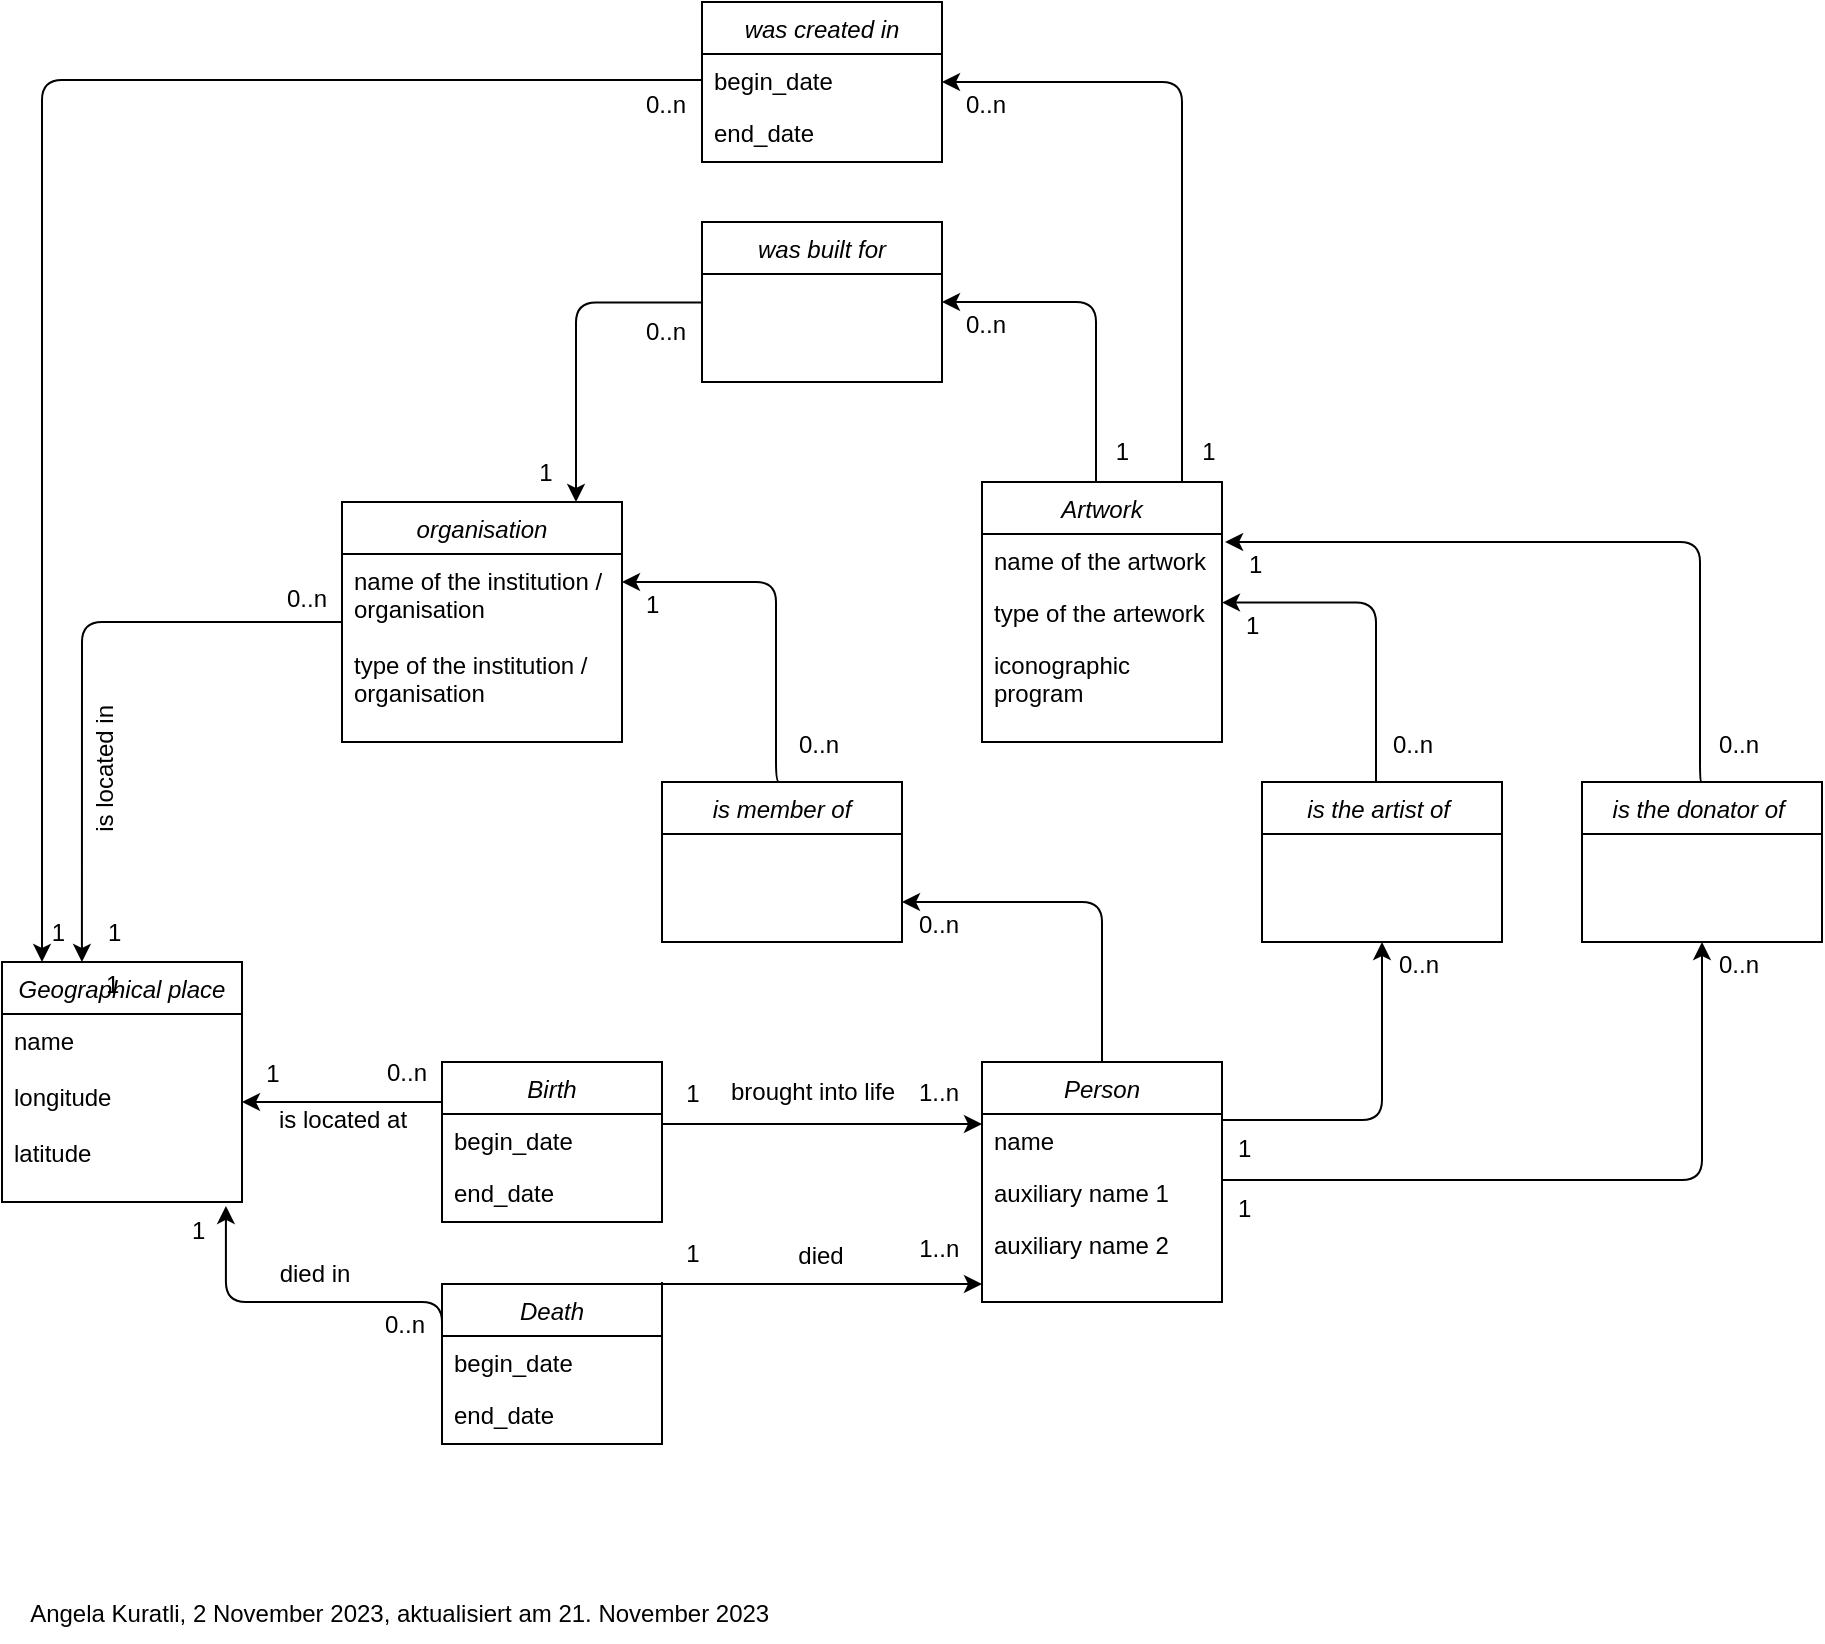 <mxfile>
    <diagram id="C5RBs43oDa-KdzZeNtuy" name="Page-1">
        <mxGraphModel dx="954" dy="763" grid="1" gridSize="10" guides="1" tooltips="1" connect="1" arrows="1" fold="1" page="1" pageScale="1" pageWidth="1654" pageHeight="1169" math="0" shadow="0">
            <root>
                <mxCell id="WIyWlLk6GJQsqaUBKTNV-0"/>
                <mxCell id="WIyWlLk6GJQsqaUBKTNV-1" parent="WIyWlLk6GJQsqaUBKTNV-0"/>
                <mxCell id="Bw8D9-mf-STMI-rw64IU-5" value="" style="endArrow=classic;shadow=0;strokeWidth=1;rounded=0;endFill=1;edgeStyle=elbowEdgeStyle;elbow=vertical;" parent="WIyWlLk6GJQsqaUBKTNV-1" edge="1">
                    <mxGeometry x="0.5" y="41" relative="1" as="geometry">
                        <mxPoint x="570" y="690" as="sourcePoint"/>
                        <mxPoint x="730" y="691" as="targetPoint"/>
                        <mxPoint x="-40" y="32" as="offset"/>
                        <Array as="points">
                            <mxPoint x="630" y="691"/>
                        </Array>
                    </mxGeometry>
                </mxCell>
                <mxCell id="Bw8D9-mf-STMI-rw64IU-6" value="1" style="resizable=0;align=left;verticalAlign=bottom;labelBackgroundColor=none;fontSize=12;" parent="Bw8D9-mf-STMI-rw64IU-5" connectable="0" vertex="1">
                    <mxGeometry x="-1" relative="1" as="geometry">
                        <mxPoint x="10.14" y="-5.33" as="offset"/>
                    </mxGeometry>
                </mxCell>
                <mxCell id="Bw8D9-mf-STMI-rw64IU-7" value="1..n" style="resizable=0;align=right;verticalAlign=bottom;labelBackgroundColor=none;fontSize=12;" parent="Bw8D9-mf-STMI-rw64IU-5" connectable="0" vertex="1">
                    <mxGeometry x="1" relative="1" as="geometry">
                        <mxPoint x="-9.86" y="-8.86" as="offset"/>
                    </mxGeometry>
                </mxCell>
                <mxCell id="Bw8D9-mf-STMI-rw64IU-8" value="died" style="text;html=1;resizable=0;points=[];;align=center;verticalAlign=middle;labelBackgroundColor=none;rounded=0;shadow=0;strokeWidth=1;fontSize=12;" parent="Bw8D9-mf-STMI-rw64IU-5" vertex="1" connectable="0">
                    <mxGeometry x="0.5" y="49" relative="1" as="geometry">
                        <mxPoint x="-41" y="35" as="offset"/>
                    </mxGeometry>
                </mxCell>
                <mxCell id="zkfFHV4jXpPFQw0GAbJ--0" value="Person" style="swimlane;fontStyle=2;align=center;verticalAlign=top;childLayout=stackLayout;horizontal=1;startSize=26;horizontalStack=0;resizeParent=1;resizeLast=0;collapsible=1;marginBottom=0;rounded=0;shadow=0;strokeWidth=1;" parent="WIyWlLk6GJQsqaUBKTNV-1" vertex="1">
                    <mxGeometry x="730" y="580" width="120" height="120" as="geometry">
                        <mxRectangle x="230" y="140" width="160" height="26" as="alternateBounds"/>
                    </mxGeometry>
                </mxCell>
                <mxCell id="zkfFHV4jXpPFQw0GAbJ--1" value="name" style="text;align=left;verticalAlign=top;spacingLeft=4;spacingRight=4;overflow=hidden;rotatable=0;points=[[0,0.5],[1,0.5]];portConstraint=eastwest;" parent="zkfFHV4jXpPFQw0GAbJ--0" vertex="1">
                    <mxGeometry y="26" width="120" height="26" as="geometry"/>
                </mxCell>
                <mxCell id="zkfFHV4jXpPFQw0GAbJ--2" value="auxiliary name 1" style="text;align=left;verticalAlign=top;spacingLeft=4;spacingRight=4;overflow=hidden;rotatable=0;points=[[0,0.5],[1,0.5]];portConstraint=eastwest;rounded=0;shadow=0;html=0;" parent="zkfFHV4jXpPFQw0GAbJ--0" vertex="1">
                    <mxGeometry y="52" width="120" height="26" as="geometry"/>
                </mxCell>
                <mxCell id="zkfFHV4jXpPFQw0GAbJ--3" value="auxiliary name 2" style="text;align=left;verticalAlign=top;spacingLeft=4;spacingRight=4;overflow=hidden;rotatable=0;points=[[0,0.5],[1,0.5]];portConstraint=eastwest;rounded=0;shadow=0;html=0;" parent="zkfFHV4jXpPFQw0GAbJ--0" vertex="1">
                    <mxGeometry y="78" width="120" height="26" as="geometry"/>
                </mxCell>
                <mxCell id="Bw8D9-mf-STMI-rw64IU-0" value="Birth" style="swimlane;fontStyle=2;align=center;verticalAlign=top;childLayout=stackLayout;horizontal=1;startSize=26;horizontalStack=0;resizeParent=1;resizeLast=0;collapsible=1;marginBottom=0;rounded=0;shadow=0;strokeWidth=1;" parent="WIyWlLk6GJQsqaUBKTNV-1" vertex="1">
                    <mxGeometry x="460" y="580" width="110" height="80" as="geometry">
                        <mxRectangle x="230" y="140" width="160" height="26" as="alternateBounds"/>
                    </mxGeometry>
                </mxCell>
                <mxCell id="Bw8D9-mf-STMI-rw64IU-1" value="begin_date" style="text;align=left;verticalAlign=top;spacingLeft=4;spacingRight=4;overflow=hidden;rotatable=0;points=[[0,0.5],[1,0.5]];portConstraint=eastwest;" parent="Bw8D9-mf-STMI-rw64IU-0" vertex="1">
                    <mxGeometry y="26" width="110" height="26" as="geometry"/>
                </mxCell>
                <mxCell id="Bw8D9-mf-STMI-rw64IU-2" value="end_date" style="text;align=left;verticalAlign=top;spacingLeft=4;spacingRight=4;overflow=hidden;rotatable=0;points=[[0,0.5],[1,0.5]];portConstraint=eastwest;rounded=0;shadow=0;html=0;" parent="Bw8D9-mf-STMI-rw64IU-0" vertex="1">
                    <mxGeometry y="52" width="110" height="26" as="geometry"/>
                </mxCell>
                <mxCell id="Bw8D9-mf-STMI-rw64IU-53" style="edgeStyle=elbowEdgeStyle;rounded=0;orthogonalLoop=1;jettySize=auto;elbow=vertical;html=1;exitX=0;exitY=0.5;exitDx=0;exitDy=0;" parent="Bw8D9-mf-STMI-rw64IU-0" source="Bw8D9-mf-STMI-rw64IU-2" target="Bw8D9-mf-STMI-rw64IU-2" edge="1">
                    <mxGeometry relative="1" as="geometry"/>
                </mxCell>
                <mxCell id="Bw8D9-mf-STMI-rw64IU-9" value="Artwork" style="swimlane;fontStyle=2;align=center;verticalAlign=top;childLayout=stackLayout;horizontal=1;startSize=26;horizontalStack=0;resizeParent=1;resizeLast=0;collapsible=1;marginBottom=0;rounded=0;shadow=0;strokeWidth=1;" parent="WIyWlLk6GJQsqaUBKTNV-1" vertex="1">
                    <mxGeometry x="730" y="290" width="120" height="130" as="geometry">
                        <mxRectangle x="230" y="140" width="160" height="26" as="alternateBounds"/>
                    </mxGeometry>
                </mxCell>
                <mxCell id="Bw8D9-mf-STMI-rw64IU-10" value="name of the artwork" style="text;align=left;verticalAlign=top;spacingLeft=4;spacingRight=4;overflow=hidden;rotatable=0;points=[[0,0.5],[1,0.5]];portConstraint=eastwest;" parent="Bw8D9-mf-STMI-rw64IU-9" vertex="1">
                    <mxGeometry y="26" width="120" height="26" as="geometry"/>
                </mxCell>
                <mxCell id="Bw8D9-mf-STMI-rw64IU-11" value="type of the artework" style="text;align=left;verticalAlign=top;spacingLeft=4;spacingRight=4;overflow=hidden;rotatable=0;points=[[0,0.5],[1,0.5]];portConstraint=eastwest;rounded=0;shadow=0;html=0;" parent="Bw8D9-mf-STMI-rw64IU-9" vertex="1">
                    <mxGeometry y="52" width="120" height="26" as="geometry"/>
                </mxCell>
                <mxCell id="132" value="iconographic &#10;program" style="text;align=left;verticalAlign=top;spacingLeft=4;spacingRight=4;overflow=hidden;rotatable=0;points=[[0,0.5],[1,0.5]];portConstraint=eastwest;rounded=0;shadow=0;html=0;" parent="Bw8D9-mf-STMI-rw64IU-9" vertex="1">
                    <mxGeometry y="78" width="120" height="52" as="geometry"/>
                </mxCell>
                <mxCell id="Bw8D9-mf-STMI-rw64IU-12" value="Geographical place" style="swimlane;fontStyle=2;align=center;verticalAlign=top;childLayout=stackLayout;horizontal=1;startSize=26;horizontalStack=0;resizeParent=1;resizeLast=0;collapsible=1;marginBottom=0;rounded=0;shadow=0;strokeWidth=1;" parent="WIyWlLk6GJQsqaUBKTNV-1" vertex="1">
                    <mxGeometry x="240" y="530" width="120" height="120" as="geometry">
                        <mxRectangle x="230" y="140" width="160" height="26" as="alternateBounds"/>
                    </mxGeometry>
                </mxCell>
                <mxCell id="Bw8D9-mf-STMI-rw64IU-13" value="name&#10;&#10;longitude&#10;&#10;latitude" style="text;align=left;verticalAlign=top;spacingLeft=4;spacingRight=4;overflow=hidden;rotatable=0;points=[[0,0.5],[1,0.5]];portConstraint=eastwest;" parent="Bw8D9-mf-STMI-rw64IU-12" vertex="1">
                    <mxGeometry y="26" width="120" height="94" as="geometry"/>
                </mxCell>
                <mxCell id="Bw8D9-mf-STMI-rw64IU-127" value="&lt;p class=&quot;p1&quot; style=&quot;margin: 0px; font-stretch: normal; line-height: normal;&quot;&gt;&lt;span style=&quot;&quot;&gt;Angela Kuratli, 2 November 2023, aktualisiert am 21. November 2023&amp;nbsp;&lt;/span&gt;&lt;/p&gt;" style="text;html=1;align=center;verticalAlign=middle;resizable=0;points=[];autosize=1;fontStyle=0" parent="WIyWlLk6GJQsqaUBKTNV-1" vertex="1">
                    <mxGeometry x="240" y="840" width="400" height="30" as="geometry"/>
                </mxCell>
                <mxCell id="0" value="Death" style="swimlane;fontStyle=2;align=center;verticalAlign=top;childLayout=stackLayout;horizontal=1;startSize=26;horizontalStack=0;resizeParent=1;resizeLast=0;collapsible=1;marginBottom=0;rounded=0;shadow=0;strokeWidth=1;" parent="WIyWlLk6GJQsqaUBKTNV-1" vertex="1">
                    <mxGeometry x="460" y="691" width="110" height="80" as="geometry">
                        <mxRectangle x="230" y="140" width="160" height="26" as="alternateBounds"/>
                    </mxGeometry>
                </mxCell>
                <mxCell id="1" value="begin_date" style="text;align=left;verticalAlign=top;spacingLeft=4;spacingRight=4;overflow=hidden;rotatable=0;points=[[0,0.5],[1,0.5]];portConstraint=eastwest;" parent="0" vertex="1">
                    <mxGeometry y="26" width="110" height="26" as="geometry"/>
                </mxCell>
                <mxCell id="2" value="end_date" style="text;align=left;verticalAlign=top;spacingLeft=4;spacingRight=4;overflow=hidden;rotatable=0;points=[[0,0.5],[1,0.5]];portConstraint=eastwest;rounded=0;shadow=0;html=0;" parent="0" vertex="1">
                    <mxGeometry y="52" width="110" height="26" as="geometry"/>
                </mxCell>
                <mxCell id="3" style="edgeStyle=elbowEdgeStyle;rounded=0;orthogonalLoop=1;jettySize=auto;elbow=vertical;html=1;exitX=0;exitY=0.5;exitDx=0;exitDy=0;" parent="0" source="2" target="2" edge="1">
                    <mxGeometry relative="1" as="geometry"/>
                </mxCell>
                <mxCell id="14" value="organisation" style="swimlane;fontStyle=2;align=center;verticalAlign=top;childLayout=stackLayout;horizontal=1;startSize=26;horizontalStack=0;resizeParent=1;resizeLast=0;collapsible=1;marginBottom=0;rounded=0;shadow=0;strokeWidth=1;" parent="WIyWlLk6GJQsqaUBKTNV-1" vertex="1">
                    <mxGeometry x="410" y="300" width="140" height="120" as="geometry">
                        <mxRectangle x="230" y="140" width="160" height="26" as="alternateBounds"/>
                    </mxGeometry>
                </mxCell>
                <mxCell id="45" value="name of the institution /&#10;organisation&#10;&#10;type of the institution / &#10;organisation" style="text;align=left;verticalAlign=top;spacingLeft=4;spacingRight=4;overflow=hidden;rotatable=0;points=[[0,0.5],[1,0.5]];portConstraint=eastwest;rounded=0;shadow=0;html=0;" parent="14" vertex="1">
                    <mxGeometry y="26" width="140" height="94" as="geometry"/>
                </mxCell>
                <mxCell id="48" value="" style="endArrow=none;shadow=0;strokeWidth=1;rounded=1;endFill=0;edgeStyle=elbowEdgeStyle;elbow=vertical;startArrow=classic;startFill=1;exitX=0.933;exitY=1.021;exitDx=0;exitDy=0;exitPerimeter=0;" parent="WIyWlLk6GJQsqaUBKTNV-1" source="Bw8D9-mf-STMI-rw64IU-13" edge="1">
                    <mxGeometry x="0.5" y="41" relative="1" as="geometry">
                        <mxPoint x="360" y="720" as="sourcePoint"/>
                        <mxPoint x="460" y="721" as="targetPoint"/>
                        <mxPoint x="-40" y="32" as="offset"/>
                        <Array as="points">
                            <mxPoint x="330" y="700"/>
                            <mxPoint x="310" y="730"/>
                        </Array>
                    </mxGeometry>
                </mxCell>
                <mxCell id="49" value="1" style="resizable=0;align=left;verticalAlign=bottom;labelBackgroundColor=none;fontSize=12;" parent="48" connectable="0" vertex="1">
                    <mxGeometry x="-1" relative="1" as="geometry">
                        <mxPoint x="-19" y="21" as="offset"/>
                    </mxGeometry>
                </mxCell>
                <mxCell id="50" value="0..n" style="resizable=0;align=right;verticalAlign=bottom;labelBackgroundColor=none;fontSize=12;" parent="48" connectable="0" vertex="1">
                    <mxGeometry x="1" relative="1" as="geometry">
                        <mxPoint x="-7" y="-1" as="offset"/>
                    </mxGeometry>
                </mxCell>
                <mxCell id="51" value="died in" style="text;html=1;resizable=0;points=[];;align=center;verticalAlign=middle;labelBackgroundColor=none;rounded=0;shadow=0;strokeWidth=1;fontSize=12;" parent="48" vertex="1" connectable="0">
                    <mxGeometry x="0.5" y="49" relative="1" as="geometry">
                        <mxPoint x="-41" y="35" as="offset"/>
                    </mxGeometry>
                </mxCell>
                <mxCell id="52" value="is the artist of " style="swimlane;fontStyle=2;align=center;verticalAlign=top;childLayout=stackLayout;horizontal=1;startSize=26;horizontalStack=0;resizeParent=1;resizeLast=0;collapsible=1;marginBottom=0;rounded=0;shadow=0;strokeWidth=1;" parent="WIyWlLk6GJQsqaUBKTNV-1" vertex="1">
                    <mxGeometry x="870" y="440" width="120" height="80" as="geometry">
                        <mxRectangle x="230" y="140" width="160" height="26" as="alternateBounds"/>
                    </mxGeometry>
                </mxCell>
                <mxCell id="55" value="is the donator of " style="swimlane;fontStyle=2;align=center;verticalAlign=top;childLayout=stackLayout;horizontal=1;startSize=26;horizontalStack=0;resizeParent=1;resizeLast=0;collapsible=1;marginBottom=0;rounded=0;shadow=0;strokeWidth=1;" parent="WIyWlLk6GJQsqaUBKTNV-1" vertex="1">
                    <mxGeometry x="1030" y="440" width="120" height="80" as="geometry">
                        <mxRectangle x="230" y="140" width="160" height="26" as="alternateBounds"/>
                    </mxGeometry>
                </mxCell>
                <mxCell id="58" value="was created in" style="swimlane;fontStyle=2;align=center;verticalAlign=top;childLayout=stackLayout;horizontal=1;startSize=26;horizontalStack=0;resizeParent=1;resizeLast=0;collapsible=1;marginBottom=0;rounded=0;shadow=0;strokeWidth=1;" parent="WIyWlLk6GJQsqaUBKTNV-1" vertex="1">
                    <mxGeometry x="590" y="50" width="120" height="80" as="geometry">
                        <mxRectangle x="230" y="140" width="160" height="26" as="alternateBounds"/>
                    </mxGeometry>
                </mxCell>
                <mxCell id="59" value="begin_date" style="text;align=left;verticalAlign=top;spacingLeft=4;spacingRight=4;overflow=hidden;rotatable=0;points=[[0,0.5],[1,0.5]];portConstraint=eastwest;" parent="58" vertex="1">
                    <mxGeometry y="26" width="120" height="26" as="geometry"/>
                </mxCell>
                <mxCell id="60" value="end_date" style="text;align=left;verticalAlign=top;spacingLeft=4;spacingRight=4;overflow=hidden;rotatable=0;points=[[0,0.5],[1,0.5]];portConstraint=eastwest;rounded=0;shadow=0;html=0;" parent="58" vertex="1">
                    <mxGeometry y="52" width="120" height="26" as="geometry"/>
                </mxCell>
                <mxCell id="63" value="" style="endArrow=classic;shadow=0;strokeWidth=1;rounded=1;endFill=1;edgeStyle=elbowEdgeStyle;elbow=vertical;" parent="WIyWlLk6GJQsqaUBKTNV-1" edge="1">
                    <mxGeometry x="0.5" y="41" relative="1" as="geometry">
                        <mxPoint x="850" y="639" as="sourcePoint"/>
                        <mxPoint x="1090" y="520" as="targetPoint"/>
                        <mxPoint x="-40" y="32" as="offset"/>
                        <Array as="points">
                            <mxPoint x="1099" y="639"/>
                            <mxPoint x="1089.16" y="584.02"/>
                            <mxPoint x="1099.16" y="594.02"/>
                            <mxPoint x="1164.16" y="594.02"/>
                        </Array>
                    </mxGeometry>
                </mxCell>
                <mxCell id="64" value="1" style="resizable=0;align=left;verticalAlign=bottom;labelBackgroundColor=none;fontSize=12;rotation=0;" parent="63" connectable="0" vertex="1">
                    <mxGeometry x="-1" relative="1" as="geometry">
                        <mxPoint x="6" y="23" as="offset"/>
                    </mxGeometry>
                </mxCell>
                <mxCell id="65" value="0..n" style="resizable=0;align=right;verticalAlign=bottom;labelBackgroundColor=none;fontSize=12;rotation=0;" parent="63" connectable="0" vertex="1">
                    <mxGeometry x="1" relative="1" as="geometry">
                        <mxPoint x="30" y="20" as="offset"/>
                    </mxGeometry>
                </mxCell>
                <mxCell id="76" value="" style="endArrow=none;shadow=0;strokeWidth=1;rounded=1;endFill=0;edgeStyle=elbowEdgeStyle;entryX=0.5;entryY=0;entryDx=0;entryDy=0;exitX=1.025;exitY=0.165;exitDx=0;exitDy=0;exitPerimeter=0;startArrow=classic;startFill=1;" parent="WIyWlLk6GJQsqaUBKTNV-1" edge="1">
                    <mxGeometry x="0.5" y="41" relative="1" as="geometry">
                        <mxPoint x="850" y="350.29" as="sourcePoint"/>
                        <mxPoint x="927" y="440" as="targetPoint"/>
                        <mxPoint x="-40" y="32" as="offset"/>
                        <Array as="points">
                            <mxPoint x="927" y="400"/>
                            <mxPoint x="877" y="370"/>
                            <mxPoint x="927" y="380"/>
                        </Array>
                    </mxGeometry>
                </mxCell>
                <mxCell id="77" value="1" style="resizable=0;align=left;verticalAlign=bottom;labelBackgroundColor=none;fontSize=12;rotation=0;" parent="76" connectable="0" vertex="1">
                    <mxGeometry x="-1" relative="1" as="geometry">
                        <mxPoint x="10" y="20" as="offset"/>
                    </mxGeometry>
                </mxCell>
                <mxCell id="78" value="0..n" style="resizable=0;align=right;verticalAlign=bottom;labelBackgroundColor=none;fontSize=12;rotation=0;" parent="76" connectable="0" vertex="1">
                    <mxGeometry x="1" relative="1" as="geometry">
                        <mxPoint x="30" y="-10" as="offset"/>
                    </mxGeometry>
                </mxCell>
                <mxCell id="79" value="" style="endArrow=classic;shadow=0;strokeWidth=1;rounded=1;endFill=1;edgeStyle=elbowEdgeStyle;elbow=vertical;" parent="WIyWlLk6GJQsqaUBKTNV-1" edge="1">
                    <mxGeometry x="0.5" y="41" relative="1" as="geometry">
                        <mxPoint x="850" y="609" as="sourcePoint"/>
                        <mxPoint x="930" y="520" as="targetPoint"/>
                        <mxPoint x="-40" y="32" as="offset"/>
                        <Array as="points">
                            <mxPoint x="939" y="609"/>
                            <mxPoint x="929.16" y="554.02"/>
                            <mxPoint x="939.16" y="564.02"/>
                            <mxPoint x="1004.16" y="564.02"/>
                        </Array>
                    </mxGeometry>
                </mxCell>
                <mxCell id="80" value="1" style="resizable=0;align=left;verticalAlign=bottom;labelBackgroundColor=none;fontSize=12;rotation=0;" parent="79" connectable="0" vertex="1">
                    <mxGeometry x="-1" relative="1" as="geometry">
                        <mxPoint x="6" y="23" as="offset"/>
                    </mxGeometry>
                </mxCell>
                <mxCell id="81" value="0..n" style="resizable=0;align=right;verticalAlign=bottom;labelBackgroundColor=none;fontSize=12;rotation=0;" parent="79" connectable="0" vertex="1">
                    <mxGeometry x="1" relative="1" as="geometry">
                        <mxPoint x="30" y="20" as="offset"/>
                    </mxGeometry>
                </mxCell>
                <mxCell id="82" value="" style="endArrow=none;shadow=0;strokeWidth=1;rounded=1;endFill=0;edgeStyle=elbowEdgeStyle;entryX=0.5;entryY=0;entryDx=0;entryDy=0;startArrow=classic;startFill=1;exitX=1.013;exitY=0.154;exitDx=0;exitDy=0;exitPerimeter=0;" parent="WIyWlLk6GJQsqaUBKTNV-1" source="Bw8D9-mf-STMI-rw64IU-10" target="55" edge="1">
                    <mxGeometry x="0.5" y="41" relative="1" as="geometry">
                        <mxPoint x="1012" y="320" as="sourcePoint"/>
                        <mxPoint x="1089" y="409.71" as="targetPoint"/>
                        <mxPoint x="-40" y="32" as="offset"/>
                        <Array as="points">
                            <mxPoint x="1089" y="369.71"/>
                            <mxPoint x="1039" y="339.71"/>
                            <mxPoint x="1089" y="349.71"/>
                        </Array>
                    </mxGeometry>
                </mxCell>
                <mxCell id="83" value="1" style="resizable=0;align=left;verticalAlign=bottom;labelBackgroundColor=none;fontSize=12;rotation=0;" parent="82" connectable="0" vertex="1">
                    <mxGeometry x="-1" relative="1" as="geometry">
                        <mxPoint x="10" y="20" as="offset"/>
                    </mxGeometry>
                </mxCell>
                <mxCell id="84" value="0..n" style="resizable=0;align=right;verticalAlign=bottom;labelBackgroundColor=none;fontSize=12;rotation=0;" parent="82" connectable="0" vertex="1">
                    <mxGeometry x="1" relative="1" as="geometry">
                        <mxPoint x="30" y="-10" as="offset"/>
                    </mxGeometry>
                </mxCell>
                <mxCell id="88" value="is member of" style="swimlane;fontStyle=2;align=center;verticalAlign=top;childLayout=stackLayout;horizontal=1;startSize=26;horizontalStack=0;resizeParent=1;resizeLast=0;collapsible=1;marginBottom=0;rounded=0;shadow=0;strokeWidth=1;" parent="WIyWlLk6GJQsqaUBKTNV-1" vertex="1">
                    <mxGeometry x="570" y="440" width="120" height="80" as="geometry">
                        <mxRectangle x="230" y="140" width="160" height="26" as="alternateBounds"/>
                    </mxGeometry>
                </mxCell>
                <mxCell id="90" value="was built for" style="swimlane;fontStyle=2;align=center;verticalAlign=top;childLayout=stackLayout;horizontal=1;startSize=26;horizontalStack=0;resizeParent=1;resizeLast=0;collapsible=1;marginBottom=0;rounded=0;shadow=0;strokeWidth=1;" parent="WIyWlLk6GJQsqaUBKTNV-1" vertex="1">
                    <mxGeometry x="590" y="160" width="120" height="80" as="geometry">
                        <mxRectangle x="230" y="140" width="160" height="26" as="alternateBounds"/>
                    </mxGeometry>
                </mxCell>
                <mxCell id="91" value="" style="endArrow=classic;shadow=0;strokeWidth=1;rounded=1;endFill=1;edgeStyle=orthogonalEdgeStyle;elbow=vertical;exitX=0.5;exitY=0;exitDx=0;exitDy=0;" parent="WIyWlLk6GJQsqaUBKTNV-1" source="zkfFHV4jXpPFQw0GAbJ--0" edge="1">
                    <mxGeometry x="0.5" y="41" relative="1" as="geometry">
                        <mxPoint x="785" y="570" as="sourcePoint"/>
                        <mxPoint x="690" y="500" as="targetPoint"/>
                        <mxPoint x="-40" y="32" as="offset"/>
                        <Array as="points">
                            <mxPoint x="790" y="500"/>
                        </Array>
                    </mxGeometry>
                </mxCell>
                <mxCell id="93" value="0..n" style="resizable=0;align=right;verticalAlign=bottom;labelBackgroundColor=none;fontSize=12;rotation=0;" parent="91" connectable="0" vertex="1">
                    <mxGeometry x="1" relative="1" as="geometry">
                        <mxPoint x="30" y="20" as="offset"/>
                    </mxGeometry>
                </mxCell>
                <mxCell id="98" value="" style="endArrow=none;shadow=0;strokeWidth=1;rounded=1;endFill=0;edgeStyle=elbowEdgeStyle;exitX=1.025;exitY=0.165;exitDx=0;exitDy=0;exitPerimeter=0;startArrow=classic;startFill=1;entryX=0.5;entryY=0;entryDx=0;entryDy=0;" parent="WIyWlLk6GJQsqaUBKTNV-1" target="88" edge="1">
                    <mxGeometry x="0.5" y="41" relative="1" as="geometry">
                        <mxPoint x="550" y="340.0" as="sourcePoint"/>
                        <mxPoint x="627" y="420" as="targetPoint"/>
                        <mxPoint x="-40" y="32" as="offset"/>
                        <Array as="points">
                            <mxPoint x="627" y="389.71"/>
                            <mxPoint x="577" y="359.71"/>
                            <mxPoint x="627" y="369.71"/>
                        </Array>
                    </mxGeometry>
                </mxCell>
                <mxCell id="99" value="1" style="resizable=0;align=left;verticalAlign=bottom;labelBackgroundColor=none;fontSize=12;rotation=0;" parent="98" connectable="0" vertex="1">
                    <mxGeometry x="-1" relative="1" as="geometry">
                        <mxPoint x="10" y="20" as="offset"/>
                    </mxGeometry>
                </mxCell>
                <mxCell id="100" value="0..n" style="resizable=0;align=right;verticalAlign=bottom;labelBackgroundColor=none;fontSize=12;rotation=0;" parent="98" connectable="0" vertex="1">
                    <mxGeometry x="1" relative="1" as="geometry">
                        <mxPoint x="30" y="-10" as="offset"/>
                    </mxGeometry>
                </mxCell>
                <mxCell id="102" value="" style="endArrow=none;shadow=0;strokeWidth=1;rounded=0;endFill=0;elbow=vertical;startArrow=classic;startFill=1;entryX=0;entryY=0.25;entryDx=0;entryDy=0;" parent="WIyWlLk6GJQsqaUBKTNV-1" target="Bw8D9-mf-STMI-rw64IU-0" edge="1">
                    <mxGeometry x="0.5" y="41" relative="1" as="geometry">
                        <mxPoint x="360" y="600" as="sourcePoint"/>
                        <mxPoint x="450" y="600" as="targetPoint"/>
                        <mxPoint x="-40" y="32" as="offset"/>
                    </mxGeometry>
                </mxCell>
                <mxCell id="103" value="1" style="resizable=0;align=left;verticalAlign=bottom;labelBackgroundColor=none;fontSize=12;" parent="102" connectable="0" vertex="1">
                    <mxGeometry x="-1" relative="1" as="geometry">
                        <mxPoint x="10.14" y="-5.33" as="offset"/>
                    </mxGeometry>
                </mxCell>
                <mxCell id="104" value="0..n" style="resizable=0;align=right;verticalAlign=bottom;labelBackgroundColor=none;fontSize=12;" parent="102" connectable="0" vertex="1">
                    <mxGeometry x="1" relative="1" as="geometry">
                        <mxPoint x="-6" y="-6" as="offset"/>
                    </mxGeometry>
                </mxCell>
                <mxCell id="106" value="" style="endArrow=none;shadow=0;strokeWidth=1;rounded=1;endFill=0;edgeStyle=orthogonalEdgeStyle;startArrow=classic;startFill=1;exitX=0.333;exitY=0;exitDx=0;exitDy=0;exitPerimeter=0;" parent="WIyWlLk6GJQsqaUBKTNV-1" source="Bw8D9-mf-STMI-rw64IU-12" edge="1">
                    <mxGeometry x="0.5" y="41" relative="1" as="geometry">
                        <mxPoint x="280" y="450" as="sourcePoint"/>
                        <mxPoint x="410" y="360" as="targetPoint"/>
                        <mxPoint x="-40" y="32" as="offset"/>
                        <Array as="points">
                            <mxPoint x="280" y="360"/>
                        </Array>
                    </mxGeometry>
                </mxCell>
                <mxCell id="107" value="1" style="resizable=0;align=left;verticalAlign=bottom;labelBackgroundColor=none;fontSize=12;rotation=0;" parent="106" connectable="0" vertex="1">
                    <mxGeometry x="-1" relative="1" as="geometry">
                        <mxPoint x="10" y="20" as="offset"/>
                    </mxGeometry>
                </mxCell>
                <mxCell id="108" value="is located in" style="resizable=0;align=right;verticalAlign=bottom;labelBackgroundColor=none;fontSize=12;rotation=-90;" parent="106" connectable="0" vertex="1">
                    <mxGeometry x="1" relative="1" as="geometry">
                        <mxPoint x="-110" y="40" as="offset"/>
                    </mxGeometry>
                </mxCell>
                <mxCell id="109" value="0..n" style="resizable=0;align=right;verticalAlign=bottom;labelBackgroundColor=none;fontSize=12;rotation=0;" parent="WIyWlLk6GJQsqaUBKTNV-1" connectable="0" vertex="1">
                    <mxGeometry x="404.0" y="357" as="geometry"/>
                </mxCell>
                <mxCell id="110" value="is located at" style="text;html=1;resizable=0;points=[];;align=center;verticalAlign=middle;labelBackgroundColor=none;rounded=0;shadow=0;strokeWidth=1;fontSize=12;" parent="WIyWlLk6GJQsqaUBKTNV-1" vertex="1" connectable="0">
                    <mxGeometry x="419.997" y="731" as="geometry">
                        <mxPoint x="-10" y="-122" as="offset"/>
                    </mxGeometry>
                </mxCell>
                <mxCell id="111" value="brought into life" style="text;html=1;resizable=0;points=[];;align=center;verticalAlign=middle;labelBackgroundColor=none;rounded=0;shadow=0;strokeWidth=1;fontSize=12;" parent="WIyWlLk6GJQsqaUBKTNV-1" vertex="1" connectable="0">
                    <mxGeometry x="648.997" y="674" as="geometry">
                        <mxPoint x="-4" y="-79" as="offset"/>
                    </mxGeometry>
                </mxCell>
                <mxCell id="112" value="1" style="resizable=0;align=left;verticalAlign=bottom;labelBackgroundColor=none;fontSize=12;" parent="WIyWlLk6GJQsqaUBKTNV-1" connectable="0" vertex="1">
                    <mxGeometry x="291" y="524" as="geometry"/>
                </mxCell>
                <mxCell id="116" value="" style="endArrow=none;shadow=0;strokeWidth=1;rounded=1;endFill=0;edgeStyle=elbowEdgeStyle;entryX=0.5;entryY=0;entryDx=0;entryDy=0;exitX=1.025;exitY=0.165;exitDx=0;exitDy=0;exitPerimeter=0;startArrow=classic;startFill=1;" parent="WIyWlLk6GJQsqaUBKTNV-1" edge="1">
                    <mxGeometry x="0.5" y="41" relative="1" as="geometry">
                        <mxPoint x="710" y="200.0" as="sourcePoint"/>
                        <mxPoint x="787" y="289.71" as="targetPoint"/>
                        <mxPoint x="-40" y="32" as="offset"/>
                        <Array as="points">
                            <mxPoint x="787" y="249.71"/>
                            <mxPoint x="737" y="219.71"/>
                            <mxPoint x="787" y="229.71"/>
                        </Array>
                    </mxGeometry>
                </mxCell>
                <mxCell id="117" value="0..n" style="resizable=0;align=left;verticalAlign=bottom;labelBackgroundColor=none;fontSize=12;rotation=0;" parent="116" connectable="0" vertex="1">
                    <mxGeometry x="-1" relative="1" as="geometry">
                        <mxPoint x="10" y="20" as="offset"/>
                    </mxGeometry>
                </mxCell>
                <mxCell id="118" value="1" style="resizable=0;align=right;verticalAlign=bottom;labelBackgroundColor=none;fontSize=12;rotation=0;" parent="116" connectable="0" vertex="1">
                    <mxGeometry x="1" relative="1" as="geometry">
                        <mxPoint x="18" y="-6" as="offset"/>
                    </mxGeometry>
                </mxCell>
                <mxCell id="119" value="" style="endArrow=classic;shadow=0;strokeWidth=1;rounded=1;endFill=1;edgeStyle=elbowEdgeStyle;startArrow=none;startFill=0;entryX=0.836;entryY=0;entryDx=0;entryDy=0;entryPerimeter=0;" parent="WIyWlLk6GJQsqaUBKTNV-1" target="14" edge="1">
                    <mxGeometry x="0.5" y="41" relative="1" as="geometry">
                        <mxPoint x="590" y="200.29" as="sourcePoint"/>
                        <mxPoint x="527" y="270" as="targetPoint"/>
                        <mxPoint x="-40" y="32" as="offset"/>
                        <Array as="points">
                            <mxPoint x="527" y="250.0"/>
                            <mxPoint x="477" y="220"/>
                            <mxPoint x="527" y="230"/>
                        </Array>
                    </mxGeometry>
                </mxCell>
                <mxCell id="120" value="0..n" style="resizable=0;align=left;verticalAlign=bottom;labelBackgroundColor=none;fontSize=12;rotation=0;" parent="119" connectable="0" vertex="1">
                    <mxGeometry x="-1" relative="1" as="geometry">
                        <mxPoint x="-30" y="23" as="offset"/>
                    </mxGeometry>
                </mxCell>
                <mxCell id="121" value="1" style="resizable=0;align=right;verticalAlign=bottom;labelBackgroundColor=none;fontSize=12;rotation=0;" parent="119" connectable="0" vertex="1">
                    <mxGeometry x="1" relative="1" as="geometry">
                        <mxPoint x="-10" y="-6" as="offset"/>
                    </mxGeometry>
                </mxCell>
                <mxCell id="122" value="" style="endArrow=none;shadow=0;strokeWidth=1;rounded=1;endFill=0;edgeStyle=elbowEdgeStyle;exitX=1.025;exitY=0.165;exitDx=0;exitDy=0;exitPerimeter=0;startArrow=classic;startFill=1;entryX=0.836;entryY=-0.002;entryDx=0;entryDy=0;entryPerimeter=0;" parent="WIyWlLk6GJQsqaUBKTNV-1" target="Bw8D9-mf-STMI-rw64IU-9" edge="1">
                    <mxGeometry x="0.5" y="41" relative="1" as="geometry">
                        <mxPoint x="710" y="90.0" as="sourcePoint"/>
                        <mxPoint x="830" y="280" as="targetPoint"/>
                        <mxPoint x="-40" y="32" as="offset"/>
                        <Array as="points">
                            <mxPoint x="830" y="90"/>
                            <mxPoint x="737" y="109.71"/>
                            <mxPoint x="787" y="119.71"/>
                        </Array>
                    </mxGeometry>
                </mxCell>
                <mxCell id="123" value="0..n" style="resizable=0;align=left;verticalAlign=bottom;labelBackgroundColor=none;fontSize=12;rotation=0;" parent="122" connectable="0" vertex="1">
                    <mxGeometry x="-1" relative="1" as="geometry">
                        <mxPoint x="10" y="20" as="offset"/>
                    </mxGeometry>
                </mxCell>
                <mxCell id="124" value="1" style="resizable=0;align=right;verticalAlign=bottom;labelBackgroundColor=none;fontSize=12;rotation=0;" parent="122" connectable="0" vertex="1">
                    <mxGeometry x="1" relative="1" as="geometry">
                        <mxPoint x="18" y="-6" as="offset"/>
                    </mxGeometry>
                </mxCell>
                <mxCell id="128" value="" style="endArrow=classic;shadow=0;strokeWidth=1;rounded=1;endFill=1;edgeStyle=elbowEdgeStyle;exitX=0;exitY=0.5;exitDx=0;exitDy=0;startArrow=none;startFill=0;entryX=0.167;entryY=0;entryDx=0;entryDy=0;entryPerimeter=0;" parent="WIyWlLk6GJQsqaUBKTNV-1" source="59" target="Bw8D9-mf-STMI-rw64IU-12" edge="1">
                    <mxGeometry x="0.5" y="41" relative="1" as="geometry">
                        <mxPoint x="360" y="80" as="sourcePoint"/>
                        <mxPoint x="270" y="500" as="targetPoint"/>
                        <mxPoint x="-40" y="32" as="offset"/>
                        <Array as="points">
                            <mxPoint x="260" y="180"/>
                            <mxPoint x="387" y="99.71"/>
                            <mxPoint x="437" y="109.71"/>
                        </Array>
                    </mxGeometry>
                </mxCell>
                <mxCell id="130" value="1" style="resizable=0;align=right;verticalAlign=bottom;labelBackgroundColor=none;fontSize=12;rotation=0;" parent="128" connectable="0" vertex="1">
                    <mxGeometry x="1" relative="1" as="geometry">
                        <mxPoint x="13" y="-6" as="offset"/>
                    </mxGeometry>
                </mxCell>
                <mxCell id="131" value="0..n" style="resizable=0;align=left;verticalAlign=bottom;labelBackgroundColor=none;fontSize=12;rotation=0;" parent="WIyWlLk6GJQsqaUBKTNV-1" connectable="0" vertex="1">
                    <mxGeometry x="560" y="110" as="geometry"/>
                </mxCell>
                <mxCell id="134" value="" style="endArrow=classic;shadow=0;strokeWidth=1;rounded=0;endFill=1;edgeStyle=elbowEdgeStyle;elbow=vertical;" parent="WIyWlLk6GJQsqaUBKTNV-1" edge="1">
                    <mxGeometry x="0.5" y="41" relative="1" as="geometry">
                        <mxPoint x="570" y="610" as="sourcePoint"/>
                        <mxPoint x="730" y="611" as="targetPoint"/>
                        <mxPoint x="-40" y="32" as="offset"/>
                        <Array as="points">
                            <mxPoint x="630" y="611"/>
                        </Array>
                    </mxGeometry>
                </mxCell>
                <mxCell id="135" value="1" style="resizable=0;align=left;verticalAlign=bottom;labelBackgroundColor=none;fontSize=12;" parent="134" connectable="0" vertex="1">
                    <mxGeometry x="-1" relative="1" as="geometry">
                        <mxPoint x="10.14" y="-5.33" as="offset"/>
                    </mxGeometry>
                </mxCell>
                <mxCell id="136" value="1..n" style="resizable=0;align=right;verticalAlign=bottom;labelBackgroundColor=none;fontSize=12;" parent="134" connectable="0" vertex="1">
                    <mxGeometry x="1" relative="1" as="geometry">
                        <mxPoint x="-10" y="-7" as="offset"/>
                    </mxGeometry>
                </mxCell>
            </root>
        </mxGraphModel>
    </diagram>
</mxfile>